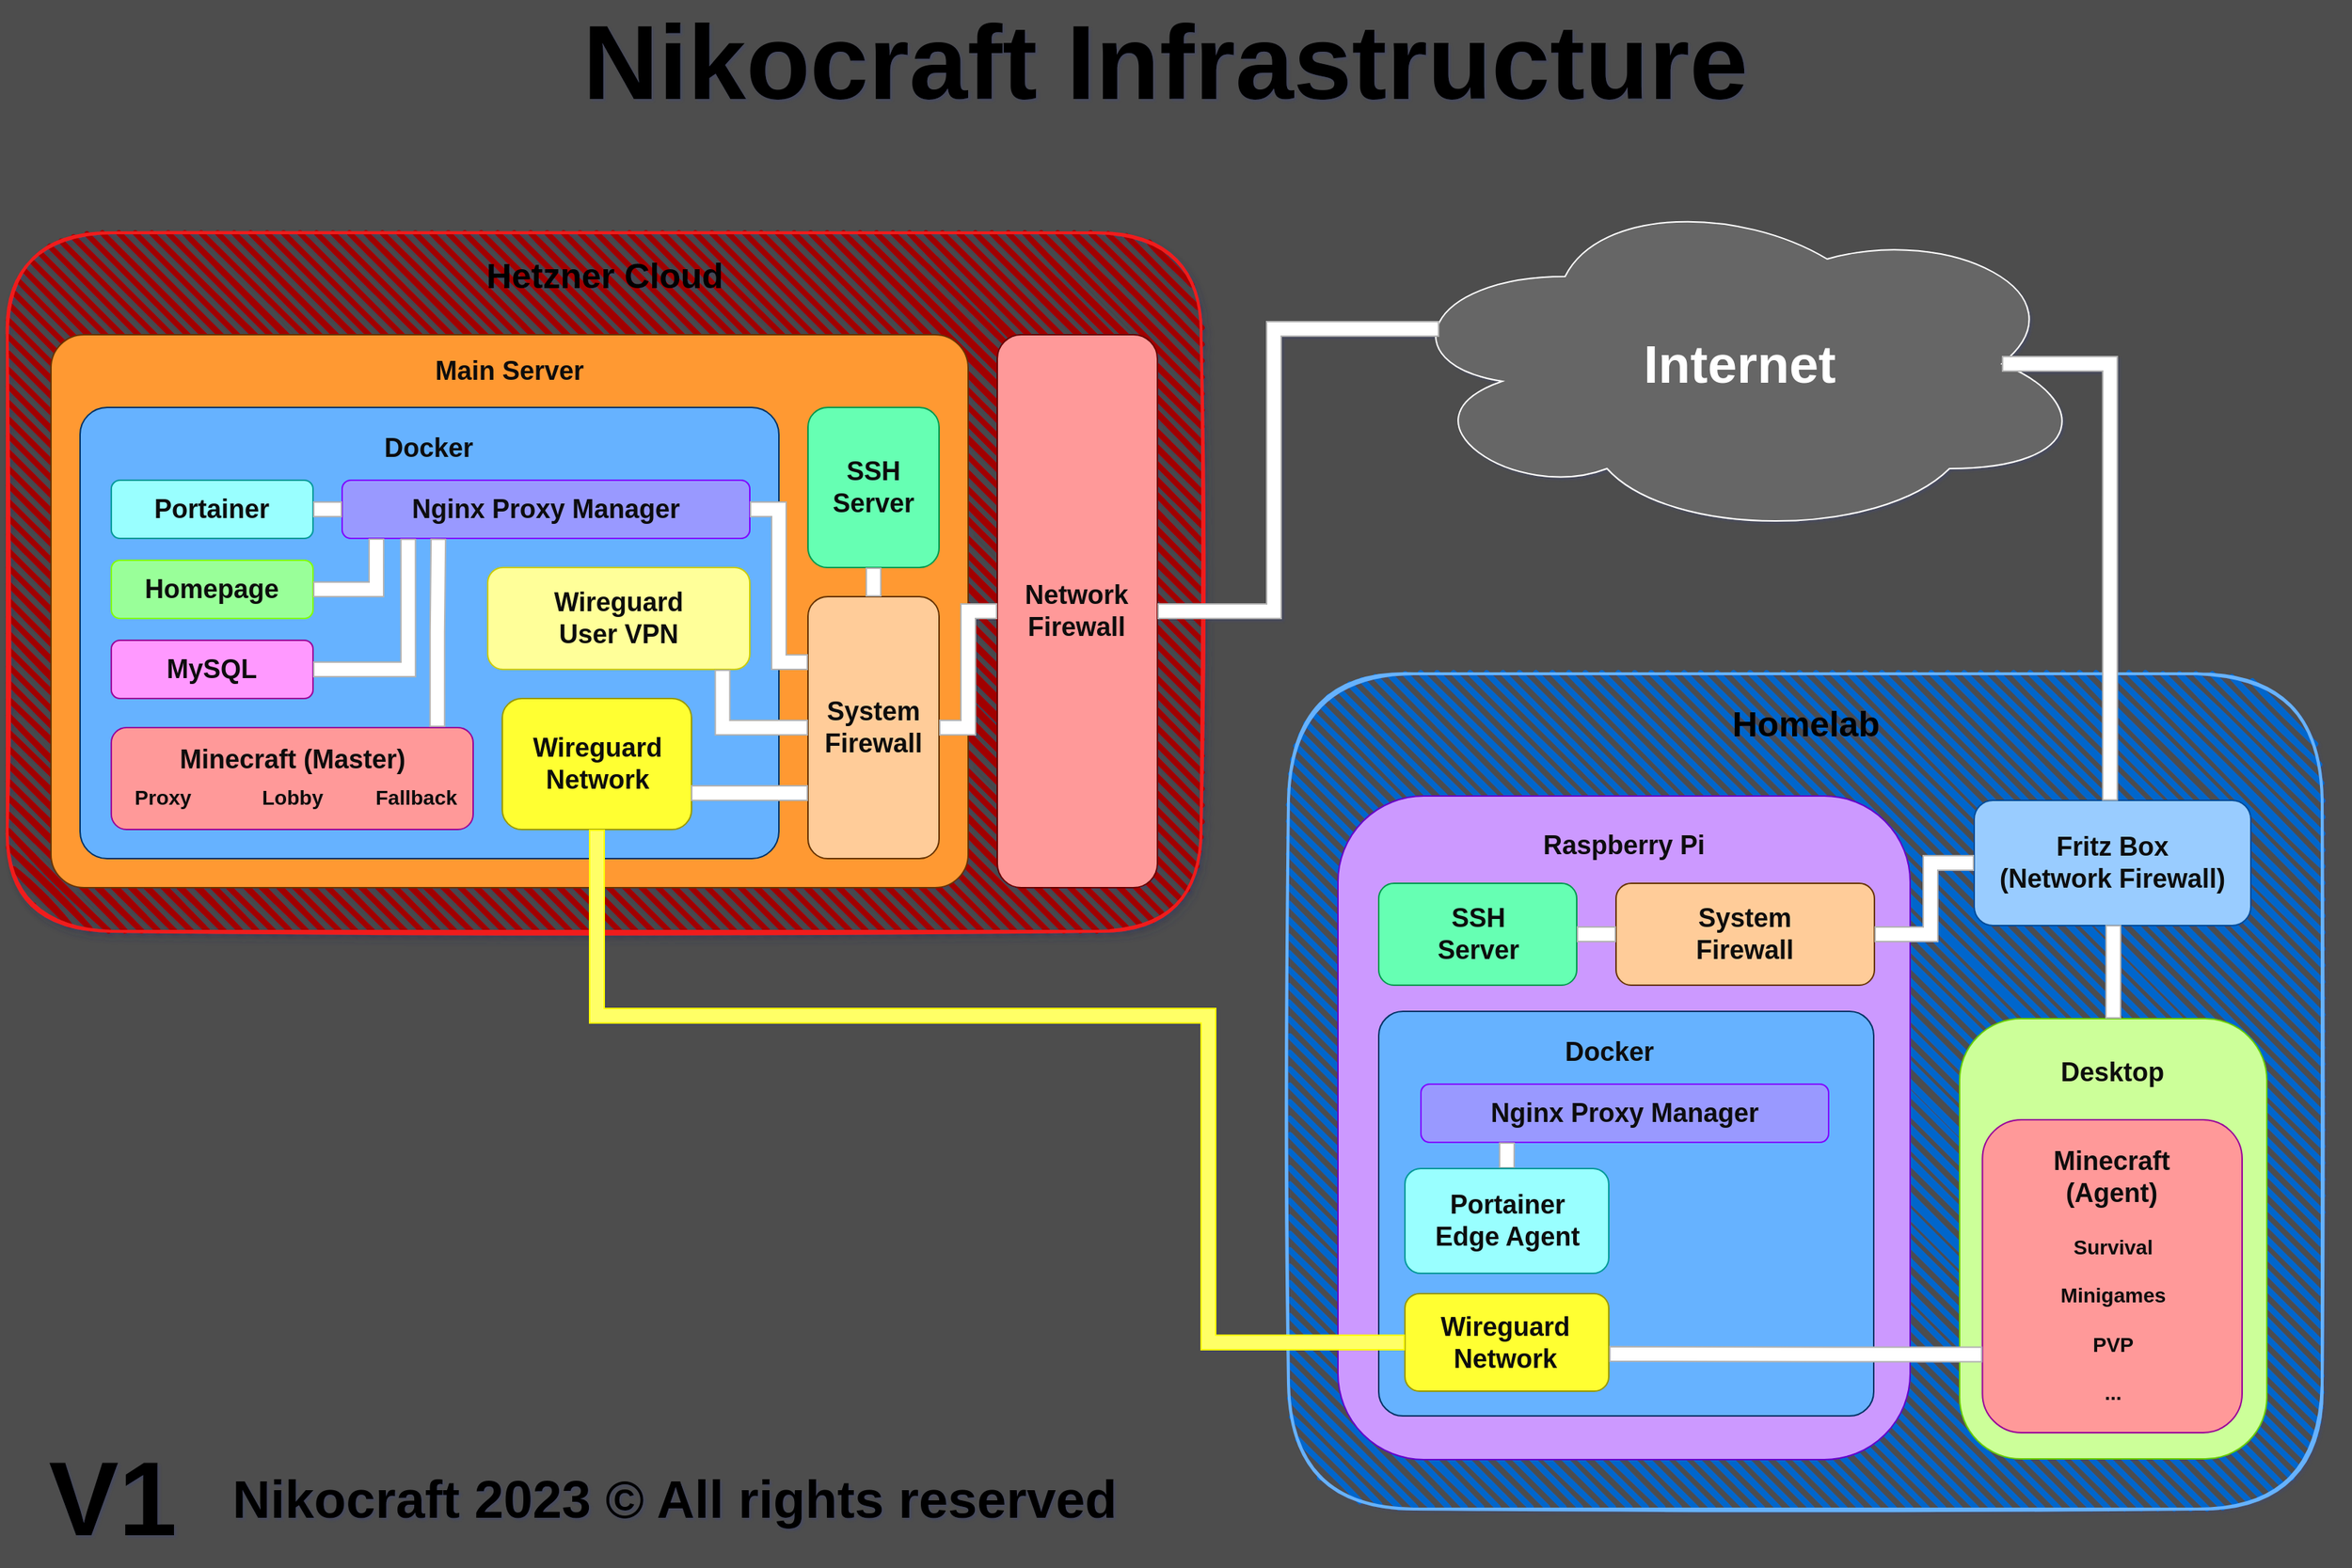 <mxfile version="21.5.2" type="github">
  <diagram name="Seite-1" id="rwFWLKul-9h-OaAB62JV">
    <mxGraphModel dx="2390" dy="1260" grid="0" gridSize="10" guides="1" tooltips="1" connect="1" arrows="1" fold="1" page="1" pageScale="1" pageWidth="1654" pageHeight="1169" background="#4D4D4D" math="0" shadow="1">
      <root>
        <mxCell id="0" />
        <mxCell id="1" parent="0" />
        <mxCell id="bjPrxuy6d5Rh1bjDtbhj-1" value="&lt;font style=&quot;font-size: 72px;&quot;&gt;Nikocraft Infrastructure&lt;/font&gt;" style="text;strokeColor=none;fillColor=none;html=1;fontSize=24;fontStyle=1;verticalAlign=middle;align=center;" vertex="1" parent="1">
          <mxGeometry x="657" y="77" width="340" height="40" as="geometry" />
        </mxCell>
        <mxCell id="bjPrxuy6d5Rh1bjDtbhj-3" value="" style="rounded=1;whiteSpace=wrap;html=1;strokeWidth=2;fillWeight=4;hachureGap=8;hachureAngle=45;fillColor=#A10000;sketch=1;strokeColor=#F01D1D;shadow=1;" vertex="1" parent="1">
          <mxGeometry x="32" y="214" width="820" height="480" as="geometry" />
        </mxCell>
        <mxCell id="bjPrxuy6d5Rh1bjDtbhj-4" value="Hetzner Cloud" style="text;strokeColor=none;fillColor=none;html=1;fontSize=24;fontStyle=1;verticalAlign=middle;align=center;" vertex="1" parent="1">
          <mxGeometry x="219.5" y="224" width="445" height="40" as="geometry" />
        </mxCell>
        <mxCell id="bjPrxuy6d5Rh1bjDtbhj-11" value="" style="group" vertex="1" connectable="0" parent="1">
          <mxGeometry x="712" y="284" width="110" height="380" as="geometry" />
        </mxCell>
        <mxCell id="bjPrxuy6d5Rh1bjDtbhj-9" value="" style="rounded=1;whiteSpace=wrap;html=1;fillColor=#FF9999;strokeColor=#660000;" vertex="1" parent="bjPrxuy6d5Rh1bjDtbhj-11">
          <mxGeometry width="110" height="380" as="geometry" />
        </mxCell>
        <mxCell id="bjPrxuy6d5Rh1bjDtbhj-10" value="&lt;font style=&quot;font-size: 18px;&quot; color=&quot;#0d0d0d&quot;&gt;&lt;b&gt;Network Firewall&lt;/b&gt;&lt;/font&gt;" style="text;html=1;strokeColor=none;fillColor=none;align=center;verticalAlign=middle;whiteSpace=wrap;rounded=0;" vertex="1" parent="bjPrxuy6d5Rh1bjDtbhj-11">
          <mxGeometry x="39.286" y="95" width="31.429" height="190" as="geometry" />
        </mxCell>
        <mxCell id="bjPrxuy6d5Rh1bjDtbhj-12" value="" style="group" vertex="1" connectable="0" parent="1">
          <mxGeometry x="62" y="284" width="630" height="380" as="geometry" />
        </mxCell>
        <mxCell id="bjPrxuy6d5Rh1bjDtbhj-13" value="" style="rounded=1;whiteSpace=wrap;html=1;fillColor=#FF9933;strokeColor=#663300;arcSize=6;" vertex="1" parent="bjPrxuy6d5Rh1bjDtbhj-12">
          <mxGeometry width="630" height="380" as="geometry" />
        </mxCell>
        <mxCell id="bjPrxuy6d5Rh1bjDtbhj-14" value="&lt;font style=&quot;font-size: 18px;&quot; color=&quot;#0d0d0d&quot;&gt;&lt;b&gt;Main Server&lt;/b&gt;&lt;/font&gt;" style="text;html=1;strokeColor=none;fillColor=none;align=center;verticalAlign=middle;whiteSpace=wrap;rounded=0;" vertex="1" parent="bjPrxuy6d5Rh1bjDtbhj-12">
          <mxGeometry x="225" y="-70" width="180" height="190" as="geometry" />
        </mxCell>
        <mxCell id="bjPrxuy6d5Rh1bjDtbhj-15" value="" style="group" vertex="1" connectable="0" parent="bjPrxuy6d5Rh1bjDtbhj-12">
          <mxGeometry x="20" y="50" width="510" height="310" as="geometry" />
        </mxCell>
        <mxCell id="bjPrxuy6d5Rh1bjDtbhj-16" value="" style="rounded=1;whiteSpace=wrap;html=1;fillColor=#66B2FF;strokeColor=#003366;arcSize=6;" vertex="1" parent="bjPrxuy6d5Rh1bjDtbhj-15">
          <mxGeometry width="480" height="310" as="geometry" />
        </mxCell>
        <mxCell id="bjPrxuy6d5Rh1bjDtbhj-17" value="&lt;font style=&quot;font-size: 18px;&quot; color=&quot;#0d0d0d&quot;&gt;&lt;b&gt;Docker&lt;/b&gt;&lt;/font&gt;" style="text;html=1;strokeColor=none;fillColor=none;align=center;verticalAlign=middle;whiteSpace=wrap;rounded=0;" vertex="1" parent="bjPrxuy6d5Rh1bjDtbhj-15">
          <mxGeometry x="171.429" y="-49.995" width="137.143" height="155" as="geometry" />
        </mxCell>
        <mxCell id="bjPrxuy6d5Rh1bjDtbhj-32" value="" style="group" vertex="1" connectable="0" parent="bjPrxuy6d5Rh1bjDtbhj-15">
          <mxGeometry x="180" y="50" width="280" height="40" as="geometry" />
        </mxCell>
        <mxCell id="bjPrxuy6d5Rh1bjDtbhj-33" value="" style="rounded=1;whiteSpace=wrap;html=1;fillColor=#9999FF;strokeColor=#7F00FF;" vertex="1" parent="bjPrxuy6d5Rh1bjDtbhj-32">
          <mxGeometry width="280" height="40" as="geometry" />
        </mxCell>
        <mxCell id="bjPrxuy6d5Rh1bjDtbhj-34" value="&lt;font style=&quot;font-size: 18px;&quot; color=&quot;#0d0d0d&quot;&gt;&lt;b&gt;Nginx Proxy Manager&lt;br&gt;&lt;/b&gt;&lt;/font&gt;" style="text;html=1;strokeColor=none;fillColor=none;align=center;verticalAlign=middle;whiteSpace=wrap;rounded=0;" vertex="1" parent="bjPrxuy6d5Rh1bjDtbhj-32">
          <mxGeometry x="42.184" y="10" width="195.624" height="20" as="geometry" />
        </mxCell>
        <mxCell id="bjPrxuy6d5Rh1bjDtbhj-35" value="" style="group" vertex="1" connectable="0" parent="bjPrxuy6d5Rh1bjDtbhj-15">
          <mxGeometry x="21.43" y="50" width="138.57" height="40" as="geometry" />
        </mxCell>
        <mxCell id="bjPrxuy6d5Rh1bjDtbhj-36" value="" style="rounded=1;whiteSpace=wrap;html=1;fillColor=#99FFFF;strokeColor=#009999;" vertex="1" parent="bjPrxuy6d5Rh1bjDtbhj-35">
          <mxGeometry width="138.57" height="40" as="geometry" />
        </mxCell>
        <mxCell id="bjPrxuy6d5Rh1bjDtbhj-37" value="&lt;font style=&quot;font-size: 18px;&quot; color=&quot;#0d0d0d&quot;&gt;&lt;b&gt;Portainer&lt;br&gt;&lt;/b&gt;&lt;/font&gt;" style="text;html=1;strokeColor=none;fillColor=none;align=center;verticalAlign=middle;whiteSpace=wrap;rounded=0;" vertex="1" parent="bjPrxuy6d5Rh1bjDtbhj-35">
          <mxGeometry x="20.876" y="10" width="96.813" height="20" as="geometry" />
        </mxCell>
        <mxCell id="bjPrxuy6d5Rh1bjDtbhj-38" value="" style="endArrow=none;html=1;rounded=0;fillColor=#FFFFFF;strokeColor=#B3B3B3;entryX=1;entryY=0.5;entryDx=0;entryDy=0;shape=flexArrow;edgeStyle=orthogonalEdgeStyle;exitX=0;exitY=0.5;exitDx=0;exitDy=0;" edge="1" parent="bjPrxuy6d5Rh1bjDtbhj-15" source="bjPrxuy6d5Rh1bjDtbhj-33" target="bjPrxuy6d5Rh1bjDtbhj-36">
          <mxGeometry width="50" height="50" relative="1" as="geometry">
            <mxPoint x="119.52" y="105" as="sourcePoint" />
            <mxPoint x="159.52" y="255" as="targetPoint" />
          </mxGeometry>
        </mxCell>
        <mxCell id="bjPrxuy6d5Rh1bjDtbhj-39" value="" style="group" vertex="1" connectable="0" parent="bjPrxuy6d5Rh1bjDtbhj-15">
          <mxGeometry x="21.43" y="105" width="138.57" height="40" as="geometry" />
        </mxCell>
        <mxCell id="bjPrxuy6d5Rh1bjDtbhj-40" value="" style="rounded=1;whiteSpace=wrap;html=1;fillColor=#99FF99;strokeColor=#80FF00;" vertex="1" parent="bjPrxuy6d5Rh1bjDtbhj-39">
          <mxGeometry width="138.57" height="40" as="geometry" />
        </mxCell>
        <mxCell id="bjPrxuy6d5Rh1bjDtbhj-41" value="&lt;font style=&quot;font-size: 18px;&quot; color=&quot;#0d0d0d&quot;&gt;&lt;b&gt;Homepage&lt;br&gt;&lt;/b&gt;&lt;/font&gt;" style="text;html=1;strokeColor=none;fillColor=none;align=center;verticalAlign=middle;whiteSpace=wrap;rounded=0;" vertex="1" parent="bjPrxuy6d5Rh1bjDtbhj-39">
          <mxGeometry x="20.876" y="10" width="96.813" height="20" as="geometry" />
        </mxCell>
        <mxCell id="bjPrxuy6d5Rh1bjDtbhj-42" value="" style="group" vertex="1" connectable="0" parent="bjPrxuy6d5Rh1bjDtbhj-15">
          <mxGeometry x="21.43" y="160" width="138.57" height="40" as="geometry" />
        </mxCell>
        <mxCell id="bjPrxuy6d5Rh1bjDtbhj-43" value="" style="rounded=1;whiteSpace=wrap;html=1;fillColor=#FF99FF;strokeColor=#990099;" vertex="1" parent="bjPrxuy6d5Rh1bjDtbhj-42">
          <mxGeometry width="138.57" height="40" as="geometry" />
        </mxCell>
        <mxCell id="bjPrxuy6d5Rh1bjDtbhj-44" value="&lt;font style=&quot;font-size: 18px;&quot; color=&quot;#0d0d0d&quot;&gt;&lt;b&gt;MySQL&lt;br&gt;&lt;/b&gt;&lt;/font&gt;" style="text;html=1;strokeColor=none;fillColor=none;align=center;verticalAlign=middle;whiteSpace=wrap;rounded=0;" vertex="1" parent="bjPrxuy6d5Rh1bjDtbhj-42">
          <mxGeometry x="20.876" y="10" width="96.813" height="20" as="geometry" />
        </mxCell>
        <mxCell id="bjPrxuy6d5Rh1bjDtbhj-47" value="" style="endArrow=none;html=1;rounded=0;fillColor=#FFFFFF;strokeColor=#B3B3B3;exitX=1;exitY=0.5;exitDx=0;exitDy=0;entryX=0.084;entryY=1.001;entryDx=0;entryDy=0;shape=flexArrow;edgeStyle=orthogonalEdgeStyle;entryPerimeter=0;" edge="1" parent="bjPrxuy6d5Rh1bjDtbhj-15" source="bjPrxuy6d5Rh1bjDtbhj-40" target="bjPrxuy6d5Rh1bjDtbhj-33">
          <mxGeometry width="50" height="50" relative="1" as="geometry">
            <mxPoint x="180" y="130" as="sourcePoint" />
            <mxPoint x="220" y="280" as="targetPoint" />
          </mxGeometry>
        </mxCell>
        <mxCell id="bjPrxuy6d5Rh1bjDtbhj-51" value="" style="endArrow=none;html=1;rounded=0;fillColor=#FFFFFF;strokeColor=#B3B3B3;exitX=1;exitY=0.5;exitDx=0;exitDy=0;shape=flexArrow;edgeStyle=orthogonalEdgeStyle;entryX=0.162;entryY=1.004;entryDx=0;entryDy=0;entryPerimeter=0;" edge="1" parent="bjPrxuy6d5Rh1bjDtbhj-15" source="bjPrxuy6d5Rh1bjDtbhj-43" target="bjPrxuy6d5Rh1bjDtbhj-33">
          <mxGeometry width="50" height="50" relative="1" as="geometry">
            <mxPoint x="170" y="135" as="sourcePoint" />
            <mxPoint x="225" y="90" as="targetPoint" />
          </mxGeometry>
        </mxCell>
        <mxCell id="bjPrxuy6d5Rh1bjDtbhj-52" value="" style="group" vertex="1" connectable="0" parent="bjPrxuy6d5Rh1bjDtbhj-15">
          <mxGeometry x="21.43" y="220" width="302.234" height="70" as="geometry" />
        </mxCell>
        <mxCell id="bjPrxuy6d5Rh1bjDtbhj-53" value="" style="rounded=1;whiteSpace=wrap;html=1;fillColor=#FF9999;strokeColor=#990099;" vertex="1" parent="bjPrxuy6d5Rh1bjDtbhj-52">
          <mxGeometry width="248.57" height="70" as="geometry" />
        </mxCell>
        <mxCell id="bjPrxuy6d5Rh1bjDtbhj-61" value="&lt;font style=&quot;&quot; color=&quot;#0d0d0d&quot;&gt;&lt;b style=&quot;&quot;&gt;&lt;font style=&quot;font-size: 14px;&quot;&gt;Proxy&lt;/font&gt;&lt;br&gt;&lt;/b&gt;&lt;/font&gt;" style="text;html=1;strokeColor=none;fillColor=none;align=center;verticalAlign=middle;whiteSpace=wrap;rounded=0;" vertex="1" parent="bjPrxuy6d5Rh1bjDtbhj-52">
          <mxGeometry x="-51.431" y="30" width="173.665" height="35" as="geometry" />
        </mxCell>
        <mxCell id="bjPrxuy6d5Rh1bjDtbhj-62" value="&lt;font style=&quot;&quot; color=&quot;#0d0d0d&quot;&gt;&lt;b style=&quot;&quot;&gt;&lt;font style=&quot;font-size: 14px;&quot;&gt;Lobby&lt;/font&gt;&lt;br&gt;&lt;/b&gt;&lt;/font&gt;" style="text;html=1;strokeColor=none;fillColor=none;align=center;verticalAlign=middle;whiteSpace=wrap;rounded=0;" vertex="1" parent="bjPrxuy6d5Rh1bjDtbhj-52">
          <mxGeometry x="37.449" y="30" width="173.665" height="35" as="geometry" />
        </mxCell>
        <mxCell id="bjPrxuy6d5Rh1bjDtbhj-63" value="&lt;font style=&quot;&quot; color=&quot;#0d0d0d&quot;&gt;&lt;b style=&quot;&quot;&gt;&lt;font style=&quot;font-size: 14px;&quot;&gt;Fallback&lt;/font&gt;&lt;br&gt;&lt;/b&gt;&lt;/font&gt;" style="text;html=1;strokeColor=none;fillColor=none;align=center;verticalAlign=middle;whiteSpace=wrap;rounded=0;" vertex="1" parent="bjPrxuy6d5Rh1bjDtbhj-52">
          <mxGeometry x="122.229" y="30" width="173.665" height="35" as="geometry" />
        </mxCell>
        <mxCell id="bjPrxuy6d5Rh1bjDtbhj-60" value="" style="endArrow=none;html=1;rounded=0;fillColor=#FFFFFF;strokeColor=#B3B3B3;exitX=0.901;exitY=-0.005;exitDx=0;exitDy=0;shape=flexArrow;edgeStyle=orthogonalEdgeStyle;entryX=0.236;entryY=1.001;entryDx=0;entryDy=0;entryPerimeter=0;exitPerimeter=0;" edge="1" parent="bjPrxuy6d5Rh1bjDtbhj-15" source="bjPrxuy6d5Rh1bjDtbhj-53" target="bjPrxuy6d5Rh1bjDtbhj-33">
          <mxGeometry width="50" height="50" relative="1" as="geometry">
            <mxPoint x="180" y="241" as="sourcePoint" />
            <mxPoint x="245" y="150" as="targetPoint" />
          </mxGeometry>
        </mxCell>
        <mxCell id="bjPrxuy6d5Rh1bjDtbhj-54" value="&lt;font style=&quot;font-size: 18px;&quot; color=&quot;#0d0d0d&quot;&gt;&lt;b&gt;Minecraft (Master)&lt;br&gt;&lt;/b&gt;&lt;/font&gt;" style="text;html=1;strokeColor=none;fillColor=none;align=center;verticalAlign=middle;whiteSpace=wrap;rounded=0;" vertex="1" parent="bjPrxuy6d5Rh1bjDtbhj-15">
          <mxGeometry x="58.879" y="224" width="173.665" height="35" as="geometry" />
        </mxCell>
        <mxCell id="bjPrxuy6d5Rh1bjDtbhj-64" value="" style="group" vertex="1" connectable="0" parent="bjPrxuy6d5Rh1bjDtbhj-15">
          <mxGeometry x="280" y="110" width="180" height="70" as="geometry" />
        </mxCell>
        <mxCell id="bjPrxuy6d5Rh1bjDtbhj-65" value="" style="rounded=1;whiteSpace=wrap;html=1;fillColor=#FFFF99;strokeColor=#CCCC00;" vertex="1" parent="bjPrxuy6d5Rh1bjDtbhj-64">
          <mxGeometry width="180" height="70" as="geometry" />
        </mxCell>
        <mxCell id="bjPrxuy6d5Rh1bjDtbhj-66" value="&lt;font style=&quot;font-size: 18px;&quot; color=&quot;#0d0d0d&quot;&gt;&lt;b&gt;Wireguard&lt;br&gt;User VPN&lt;br&gt;&lt;/b&gt;&lt;/font&gt;" style="text;html=1;strokeColor=none;fillColor=none;align=center;verticalAlign=middle;whiteSpace=wrap;rounded=0;" vertex="1" parent="bjPrxuy6d5Rh1bjDtbhj-64">
          <mxGeometry x="27.118" y="17.5" width="125.758" height="35" as="geometry" />
        </mxCell>
        <mxCell id="bjPrxuy6d5Rh1bjDtbhj-71" value="" style="group" vertex="1" connectable="0" parent="bjPrxuy6d5Rh1bjDtbhj-15">
          <mxGeometry x="290" y="200" width="130" height="90" as="geometry" />
        </mxCell>
        <mxCell id="bjPrxuy6d5Rh1bjDtbhj-72" value="" style="rounded=1;whiteSpace=wrap;html=1;fillColor=#FFFF33;strokeColor=#999900;" vertex="1" parent="bjPrxuy6d5Rh1bjDtbhj-71">
          <mxGeometry width="130" height="90" as="geometry" />
        </mxCell>
        <mxCell id="bjPrxuy6d5Rh1bjDtbhj-73" value="&lt;font style=&quot;font-size: 18px;&quot; color=&quot;#0d0d0d&quot;&gt;&lt;b&gt;Wireguard&lt;br&gt;Network&lt;br&gt;&lt;/b&gt;&lt;/font&gt;" style="text;html=1;strokeColor=none;fillColor=none;align=center;verticalAlign=middle;whiteSpace=wrap;rounded=0;" vertex="1" parent="bjPrxuy6d5Rh1bjDtbhj-71">
          <mxGeometry x="19.585" y="22.5" width="90.825" height="45" as="geometry" />
        </mxCell>
        <mxCell id="bjPrxuy6d5Rh1bjDtbhj-21" value="" style="group" vertex="1" connectable="0" parent="bjPrxuy6d5Rh1bjDtbhj-12">
          <mxGeometry x="520" y="180" width="90" height="180" as="geometry" />
        </mxCell>
        <mxCell id="bjPrxuy6d5Rh1bjDtbhj-22" value="" style="rounded=1;whiteSpace=wrap;html=1;fillColor=#FFCC99;strokeColor=#663300;" vertex="1" parent="bjPrxuy6d5Rh1bjDtbhj-21">
          <mxGeometry width="90" height="180.0" as="geometry" />
        </mxCell>
        <mxCell id="bjPrxuy6d5Rh1bjDtbhj-23" value="&lt;font style=&quot;font-size: 18px;&quot; color=&quot;#0d0d0d&quot;&gt;&lt;b&gt;System&lt;br&gt;Firewall&lt;br&gt;&lt;/b&gt;&lt;/font&gt;" style="text;html=1;strokeColor=none;fillColor=none;align=center;verticalAlign=middle;whiteSpace=wrap;rounded=0;" vertex="1" parent="bjPrxuy6d5Rh1bjDtbhj-21">
          <mxGeometry x="32.143" y="45.0" width="25.714" height="90.0" as="geometry" />
        </mxCell>
        <mxCell id="bjPrxuy6d5Rh1bjDtbhj-25" value="" style="group" vertex="1" connectable="0" parent="bjPrxuy6d5Rh1bjDtbhj-12">
          <mxGeometry x="520" y="50" width="90" height="110" as="geometry" />
        </mxCell>
        <mxCell id="bjPrxuy6d5Rh1bjDtbhj-26" value="" style="rounded=1;whiteSpace=wrap;html=1;fillColor=#66FFB3;strokeColor=#00994D;" vertex="1" parent="bjPrxuy6d5Rh1bjDtbhj-25">
          <mxGeometry width="90" height="110.0" as="geometry" />
        </mxCell>
        <mxCell id="bjPrxuy6d5Rh1bjDtbhj-27" value="&lt;font style=&quot;font-size: 18px;&quot; color=&quot;#0d0d0d&quot;&gt;&lt;b&gt;SSH&lt;br&gt;Server&lt;br&gt;&lt;/b&gt;&lt;/font&gt;" style="text;html=1;strokeColor=none;fillColor=none;align=center;verticalAlign=middle;whiteSpace=wrap;rounded=0;" vertex="1" parent="bjPrxuy6d5Rh1bjDtbhj-25">
          <mxGeometry x="32.143" y="27.5" width="25.714" height="55.0" as="geometry" />
        </mxCell>
        <mxCell id="bjPrxuy6d5Rh1bjDtbhj-28" value="" style="endArrow=none;html=1;rounded=0;fillColor=#FFFFFF;strokeColor=#B3B3B3;exitX=0.5;exitY=0;exitDx=0;exitDy=0;entryX=0.5;entryY=1;entryDx=0;entryDy=0;shape=flexArrow;edgeStyle=orthogonalEdgeStyle;" edge="1" parent="bjPrxuy6d5Rh1bjDtbhj-12" source="bjPrxuy6d5Rh1bjDtbhj-22" target="bjPrxuy6d5Rh1bjDtbhj-26">
          <mxGeometry width="50" height="50" relative="1" as="geometry">
            <mxPoint x="536.36" y="224.5" as="sourcePoint" />
            <mxPoint x="577.36" y="153.5" as="targetPoint" />
          </mxGeometry>
        </mxCell>
        <mxCell id="bjPrxuy6d5Rh1bjDtbhj-29" value="" style="endArrow=none;html=1;rounded=0;fillColor=#FFFFFF;strokeColor=#B3B3B3;exitX=1;exitY=0.5;exitDx=0;exitDy=0;entryX=0;entryY=0.25;entryDx=0;entryDy=0;shape=flexArrow;edgeStyle=orthogonalEdgeStyle;" edge="1" parent="bjPrxuy6d5Rh1bjDtbhj-12" source="bjPrxuy6d5Rh1bjDtbhj-33" target="bjPrxuy6d5Rh1bjDtbhj-22">
          <mxGeometry width="50" height="50" relative="1" as="geometry">
            <mxPoint x="629" y="281" as="sourcePoint" />
            <mxPoint x="670" y="210" as="targetPoint" />
          </mxGeometry>
        </mxCell>
        <mxCell id="bjPrxuy6d5Rh1bjDtbhj-68" value="" style="endArrow=none;html=1;rounded=0;fillColor=#FFFFFF;strokeColor=#B3B3B3;exitX=0.896;exitY=1.002;exitDx=0;exitDy=0;entryX=0;entryY=0.5;entryDx=0;entryDy=0;shape=flexArrow;edgeStyle=orthogonalEdgeStyle;exitPerimeter=0;" edge="1" parent="bjPrxuy6d5Rh1bjDtbhj-12" source="bjPrxuy6d5Rh1bjDtbhj-65" target="bjPrxuy6d5Rh1bjDtbhj-22">
          <mxGeometry width="50" height="50" relative="1" as="geometry">
            <mxPoint x="370" y="280" as="sourcePoint" />
            <mxPoint x="410" y="430" as="targetPoint" />
          </mxGeometry>
        </mxCell>
        <mxCell id="bjPrxuy6d5Rh1bjDtbhj-76" value="" style="endArrow=none;html=1;rounded=0;fillColor=#FFFFFF;strokeColor=#B3B3B3;exitX=0.997;exitY=0.722;exitDx=0;exitDy=0;entryX=0;entryY=0.75;entryDx=0;entryDy=0;shape=flexArrow;edgeStyle=orthogonalEdgeStyle;exitPerimeter=0;" edge="1" parent="bjPrxuy6d5Rh1bjDtbhj-12" source="bjPrxuy6d5Rh1bjDtbhj-72" target="bjPrxuy6d5Rh1bjDtbhj-22">
          <mxGeometry width="50" height="50" relative="1" as="geometry">
            <mxPoint x="460.49" y="320" as="sourcePoint" />
            <mxPoint x="519.49" y="360" as="targetPoint" />
          </mxGeometry>
        </mxCell>
        <mxCell id="bjPrxuy6d5Rh1bjDtbhj-20" value="" style="endArrow=none;html=1;rounded=0;fillColor=#FFFFFF;strokeColor=#B3B3B3;exitX=1;exitY=0.5;exitDx=0;exitDy=0;entryX=0;entryY=0.5;entryDx=0;entryDy=0;shape=flexArrow;edgeStyle=orthogonalEdgeStyle;" edge="1" parent="1" source="bjPrxuy6d5Rh1bjDtbhj-22" target="bjPrxuy6d5Rh1bjDtbhj-9">
          <mxGeometry width="50" height="50" relative="1" as="geometry">
            <mxPoint x="641.29" y="473.58" as="sourcePoint" />
            <mxPoint x="772" y="474" as="targetPoint" />
          </mxGeometry>
        </mxCell>
        <mxCell id="bjPrxuy6d5Rh1bjDtbhj-30" value="&lt;font color=&quot;#ffffff&quot; style=&quot;font-size: 36px;&quot;&gt;&lt;b style=&quot;&quot;&gt;Internet&lt;/b&gt;&lt;/font&gt;" style="ellipse;shape=cloud;whiteSpace=wrap;html=1;align=center;fillColor=#666666;strokeColor=#FFFFFF;" vertex="1" parent="1">
          <mxGeometry x="982" y="184" width="480" height="240" as="geometry" />
        </mxCell>
        <mxCell id="bjPrxuy6d5Rh1bjDtbhj-31" value="" style="endArrow=none;html=1;rounded=0;fillColor=#FFFFFF;strokeColor=#B3B3B3;exitX=1;exitY=0.5;exitDx=0;exitDy=0;entryX=0.07;entryY=0.4;entryDx=0;entryDy=0;shape=flexArrow;edgeStyle=orthogonalEdgeStyle;entryPerimeter=0;" edge="1" parent="1" source="bjPrxuy6d5Rh1bjDtbhj-9" target="bjPrxuy6d5Rh1bjDtbhj-30">
          <mxGeometry width="50" height="50" relative="1" as="geometry">
            <mxPoint x="922" y="545" as="sourcePoint" />
            <mxPoint x="963" y="474" as="targetPoint" />
          </mxGeometry>
        </mxCell>
        <mxCell id="bjPrxuy6d5Rh1bjDtbhj-78" value="" style="rounded=1;whiteSpace=wrap;html=1;strokeWidth=2;fillWeight=4;hachureGap=8;hachureAngle=45;fillColor=#0066CC;sketch=1;strokeColor=#66B2FF;" vertex="1" parent="1">
          <mxGeometry x="912" y="517" width="710" height="574" as="geometry" />
        </mxCell>
        <mxCell id="bjPrxuy6d5Rh1bjDtbhj-79" value="Homelab" style="text;strokeColor=none;fillColor=none;html=1;fontSize=24;fontStyle=1;verticalAlign=middle;align=center;" vertex="1" parent="1">
          <mxGeometry x="1044.5" y="532" width="445" height="40" as="geometry" />
        </mxCell>
        <mxCell id="bjPrxuy6d5Rh1bjDtbhj-80" value="" style="group" vertex="1" connectable="0" parent="1">
          <mxGeometry x="1383" y="604" width="190" height="86" as="geometry" />
        </mxCell>
        <mxCell id="bjPrxuy6d5Rh1bjDtbhj-81" value="" style="rounded=1;whiteSpace=wrap;html=1;fillColor=#99CCFF;strokeColor=#004C99;" vertex="1" parent="bjPrxuy6d5Rh1bjDtbhj-80">
          <mxGeometry width="190" height="86" as="geometry" />
        </mxCell>
        <mxCell id="bjPrxuy6d5Rh1bjDtbhj-82" value="&lt;font style=&quot;font-size: 18px;&quot; color=&quot;#0d0d0d&quot;&gt;&lt;b&gt;Fritz Box&lt;br&gt;(Network Firewall)&lt;br&gt;&lt;/b&gt;&lt;/font&gt;" style="text;html=1;strokeColor=none;fillColor=none;align=center;verticalAlign=middle;whiteSpace=wrap;rounded=0;" vertex="1" parent="bjPrxuy6d5Rh1bjDtbhj-80">
          <mxGeometry x="10" y="21.5" width="170" height="43" as="geometry" />
        </mxCell>
        <mxCell id="bjPrxuy6d5Rh1bjDtbhj-83" value="" style="endArrow=none;html=1;rounded=0;fillColor=#FFFFFF;strokeColor=#B3B3B3;entryX=0.875;entryY=0.5;entryDx=0;entryDy=0;shape=flexArrow;edgeStyle=orthogonalEdgeStyle;entryPerimeter=0;exitX=0.491;exitY=0.003;exitDx=0;exitDy=0;exitPerimeter=0;" edge="1" parent="1" source="bjPrxuy6d5Rh1bjDtbhj-81" target="bjPrxuy6d5Rh1bjDtbhj-30">
          <mxGeometry width="50" height="50" relative="1" as="geometry">
            <mxPoint x="1518" y="498" as="sourcePoint" />
            <mxPoint x="1432" y="304" as="targetPoint" />
            <Array as="points">
              <mxPoint x="1476" y="304" />
            </Array>
          </mxGeometry>
        </mxCell>
        <mxCell id="bjPrxuy6d5Rh1bjDtbhj-84" value="" style="group" vertex="1" connectable="0" parent="1">
          <mxGeometry x="946" y="601" width="393" height="458" as="geometry" />
        </mxCell>
        <mxCell id="bjPrxuy6d5Rh1bjDtbhj-85" value="" style="rounded=1;whiteSpace=wrap;html=1;fillColor=#CC99FF;strokeColor=#6600CC;fontColor=#ffffff;" vertex="1" parent="bjPrxuy6d5Rh1bjDtbhj-84">
          <mxGeometry width="393" height="456" as="geometry" />
        </mxCell>
        <mxCell id="bjPrxuy6d5Rh1bjDtbhj-86" value="&lt;font style=&quot;font-size: 18px;&quot; color=&quot;#0d0d0d&quot;&gt;&lt;b&gt;Raspberry Pi&lt;br&gt;&lt;/b&gt;&lt;/font&gt;" style="text;html=1;strokeColor=none;fillColor=none;align=center;verticalAlign=middle;whiteSpace=wrap;rounded=0;" vertex="1" parent="bjPrxuy6d5Rh1bjDtbhj-84">
          <mxGeometry x="112.837" y="-64.997" width="167.326" height="198" as="geometry" />
        </mxCell>
        <mxCell id="bjPrxuy6d5Rh1bjDtbhj-88" value="" style="group" vertex="1" connectable="0" parent="bjPrxuy6d5Rh1bjDtbhj-84">
          <mxGeometry x="191" y="60" width="177.47" height="70" as="geometry" />
        </mxCell>
        <mxCell id="bjPrxuy6d5Rh1bjDtbhj-89" value="" style="rounded=1;whiteSpace=wrap;html=1;fillColor=#FFCC99;strokeColor=#663300;" vertex="1" parent="bjPrxuy6d5Rh1bjDtbhj-88">
          <mxGeometry width="177.47" height="70.0" as="geometry" />
        </mxCell>
        <mxCell id="bjPrxuy6d5Rh1bjDtbhj-90" value="&lt;font style=&quot;font-size: 18px;&quot; color=&quot;#0d0d0d&quot;&gt;&lt;b&gt;System&lt;br&gt;Firewall&lt;br&gt;&lt;/b&gt;&lt;/font&gt;" style="text;html=1;strokeColor=none;fillColor=none;align=center;verticalAlign=middle;whiteSpace=wrap;rounded=0;" vertex="1" parent="bjPrxuy6d5Rh1bjDtbhj-88">
          <mxGeometry x="63.382" y="17.5" width="50.706" height="35.0" as="geometry" />
        </mxCell>
        <mxCell id="bjPrxuy6d5Rh1bjDtbhj-95" value="" style="group" vertex="1" connectable="0" parent="bjPrxuy6d5Rh1bjDtbhj-84">
          <mxGeometry x="28" y="60" width="136" height="70" as="geometry" />
        </mxCell>
        <mxCell id="bjPrxuy6d5Rh1bjDtbhj-96" value="" style="rounded=1;whiteSpace=wrap;html=1;fillColor=#66FFB3;strokeColor=#00994D;" vertex="1" parent="bjPrxuy6d5Rh1bjDtbhj-95">
          <mxGeometry width="136" height="70.0" as="geometry" />
        </mxCell>
        <mxCell id="bjPrxuy6d5Rh1bjDtbhj-97" value="&lt;font style=&quot;font-size: 18px;&quot; color=&quot;#0d0d0d&quot;&gt;&lt;b&gt;SSH&lt;br&gt;Server&lt;br&gt;&lt;/b&gt;&lt;/font&gt;" style="text;html=1;strokeColor=none;fillColor=none;align=center;verticalAlign=middle;whiteSpace=wrap;rounded=0;" vertex="1" parent="bjPrxuy6d5Rh1bjDtbhj-95">
          <mxGeometry x="48.571" y="17.5" width="38.857" height="35.0" as="geometry" />
        </mxCell>
        <mxCell id="bjPrxuy6d5Rh1bjDtbhj-99" value="" style="endArrow=none;html=1;rounded=0;fillColor=#FFFFFF;strokeColor=#B3B3B3;entryX=1;entryY=0.5;entryDx=0;entryDy=0;shape=flexArrow;edgeStyle=orthogonalEdgeStyle;exitX=0;exitY=0.5;exitDx=0;exitDy=0;" edge="1" parent="bjPrxuy6d5Rh1bjDtbhj-84" source="bjPrxuy6d5Rh1bjDtbhj-89" target="bjPrxuy6d5Rh1bjDtbhj-96">
          <mxGeometry width="50" height="50" relative="1" as="geometry">
            <mxPoint x="232" y="203" as="sourcePoint" />
            <mxPoint x="164" y="242" as="targetPoint" />
            <Array as="points">
              <mxPoint x="183" y="95" />
              <mxPoint x="183" y="95" />
            </Array>
          </mxGeometry>
        </mxCell>
        <mxCell id="bjPrxuy6d5Rh1bjDtbhj-100" value="" style="group" vertex="1" connectable="0" parent="bjPrxuy6d5Rh1bjDtbhj-84">
          <mxGeometry x="-134" y="148" width="510" height="310" as="geometry" />
        </mxCell>
        <mxCell id="bjPrxuy6d5Rh1bjDtbhj-101" value="" style="rounded=1;whiteSpace=wrap;html=1;fillColor=#66B2FF;strokeColor=#003366;arcSize=6;" vertex="1" parent="bjPrxuy6d5Rh1bjDtbhj-100">
          <mxGeometry x="162" width="340" height="278" as="geometry" />
        </mxCell>
        <mxCell id="bjPrxuy6d5Rh1bjDtbhj-102" value="&lt;font style=&quot;font-size: 18px;&quot; color=&quot;#0d0d0d&quot;&gt;&lt;b&gt;Docker&lt;/b&gt;&lt;/font&gt;" style="text;html=1;strokeColor=none;fillColor=none;align=center;verticalAlign=middle;whiteSpace=wrap;rounded=0;" vertex="1" parent="bjPrxuy6d5Rh1bjDtbhj-100">
          <mxGeometry x="252.429" y="-49.995" width="137.143" height="155" as="geometry" />
        </mxCell>
        <mxCell id="bjPrxuy6d5Rh1bjDtbhj-103" value="" style="group" vertex="1" connectable="0" parent="bjPrxuy6d5Rh1bjDtbhj-100">
          <mxGeometry x="191" y="50" width="280" height="40" as="geometry" />
        </mxCell>
        <mxCell id="bjPrxuy6d5Rh1bjDtbhj-104" value="" style="rounded=1;whiteSpace=wrap;html=1;fillColor=#9999FF;strokeColor=#7F00FF;" vertex="1" parent="bjPrxuy6d5Rh1bjDtbhj-103">
          <mxGeometry width="280" height="40" as="geometry" />
        </mxCell>
        <mxCell id="bjPrxuy6d5Rh1bjDtbhj-105" value="&lt;font style=&quot;font-size: 18px;&quot; color=&quot;#0d0d0d&quot;&gt;&lt;b&gt;Nginx Proxy Manager&lt;br&gt;&lt;/b&gt;&lt;/font&gt;" style="text;html=1;strokeColor=none;fillColor=none;align=center;verticalAlign=middle;whiteSpace=wrap;rounded=0;" vertex="1" parent="bjPrxuy6d5Rh1bjDtbhj-103">
          <mxGeometry x="42.184" y="10" width="195.624" height="20" as="geometry" />
        </mxCell>
        <mxCell id="bjPrxuy6d5Rh1bjDtbhj-109" value="" style="endArrow=none;html=1;rounded=0;fillColor=#FFFFFF;strokeColor=#B3B3B3;entryX=0.5;entryY=0;entryDx=0;entryDy=0;shape=flexArrow;edgeStyle=orthogonalEdgeStyle;exitX=0.211;exitY=0.998;exitDx=0;exitDy=0;exitPerimeter=0;" edge="1" parent="bjPrxuy6d5Rh1bjDtbhj-100" source="bjPrxuy6d5Rh1bjDtbhj-104" target="bjPrxuy6d5Rh1bjDtbhj-107">
          <mxGeometry width="50" height="50" relative="1" as="geometry">
            <mxPoint x="250" y="90" as="sourcePoint" />
            <mxPoint x="159.52" y="255" as="targetPoint" />
          </mxGeometry>
        </mxCell>
        <mxCell id="bjPrxuy6d5Rh1bjDtbhj-106" value="" style="group" vertex="1" connectable="0" parent="bjPrxuy6d5Rh1bjDtbhj-100">
          <mxGeometry x="180" y="108" width="140" height="72" as="geometry" />
        </mxCell>
        <mxCell id="bjPrxuy6d5Rh1bjDtbhj-107" value="" style="rounded=1;whiteSpace=wrap;html=1;fillColor=#99FFFF;strokeColor=#009999;" vertex="1" parent="bjPrxuy6d5Rh1bjDtbhj-106">
          <mxGeometry width="140" height="72" as="geometry" />
        </mxCell>
        <mxCell id="bjPrxuy6d5Rh1bjDtbhj-108" value="&lt;font style=&quot;font-size: 18px;&quot; color=&quot;#0d0d0d&quot;&gt;&lt;b&gt;Portainer&lt;br&gt;Edge Agent&lt;br&gt;&lt;/b&gt;&lt;/font&gt;" style="text;html=1;strokeColor=none;fillColor=none;align=center;verticalAlign=middle;whiteSpace=wrap;rounded=0;" vertex="1" parent="bjPrxuy6d5Rh1bjDtbhj-106">
          <mxGeometry x="15.54" y="18" width="108.91" height="36" as="geometry" />
        </mxCell>
        <mxCell id="bjPrxuy6d5Rh1bjDtbhj-128" value="" style="group" vertex="1" connectable="0" parent="bjPrxuy6d5Rh1bjDtbhj-100">
          <mxGeometry x="180" y="194" width="140" height="67" as="geometry" />
        </mxCell>
        <mxCell id="bjPrxuy6d5Rh1bjDtbhj-129" value="" style="rounded=1;whiteSpace=wrap;html=1;fillColor=#FFFF33;strokeColor=#999900;" vertex="1" parent="bjPrxuy6d5Rh1bjDtbhj-128">
          <mxGeometry width="140" height="67" as="geometry" />
        </mxCell>
        <mxCell id="bjPrxuy6d5Rh1bjDtbhj-130" value="&lt;font style=&quot;font-size: 18px;&quot; color=&quot;#0d0d0d&quot;&gt;&lt;b&gt;Wireguard&lt;br&gt;Network&lt;br&gt;&lt;/b&gt;&lt;/font&gt;" style="text;html=1;strokeColor=none;fillColor=none;align=center;verticalAlign=middle;whiteSpace=wrap;rounded=0;" vertex="1" parent="bjPrxuy6d5Rh1bjDtbhj-128">
          <mxGeometry x="20.791" y="16.75" width="96.415" height="33.5" as="geometry" />
        </mxCell>
        <mxCell id="bjPrxuy6d5Rh1bjDtbhj-98" value="" style="endArrow=none;html=1;rounded=0;fillColor=#FFFFFF;strokeColor=#B3B3B3;entryX=1;entryY=0.5;entryDx=0;entryDy=0;shape=flexArrow;edgeStyle=orthogonalEdgeStyle;exitX=0;exitY=0.5;exitDx=0;exitDy=0;" edge="1" parent="1" source="bjPrxuy6d5Rh1bjDtbhj-81" target="bjPrxuy6d5Rh1bjDtbhj-89">
          <mxGeometry width="50" height="50" relative="1" as="geometry">
            <mxPoint x="1433" y="1062" as="sourcePoint" />
            <mxPoint x="1358" y="762" as="targetPoint" />
            <Array as="points">
              <mxPoint x="1353" y="647" />
              <mxPoint x="1353" y="696" />
            </Array>
          </mxGeometry>
        </mxCell>
        <mxCell id="bjPrxuy6d5Rh1bjDtbhj-136" value="" style="endArrow=none;html=1;rounded=0;fillColor=#FFFF66;strokeColor=#FFFF00;entryX=0.5;entryY=1;entryDx=0;entryDy=0;shape=flexArrow;edgeStyle=orthogonalEdgeStyle;exitX=0;exitY=0.5;exitDx=0;exitDy=0;" edge="1" parent="1" source="bjPrxuy6d5Rh1bjDtbhj-129" target="bjPrxuy6d5Rh1bjDtbhj-72">
          <mxGeometry width="50" height="50" relative="1" as="geometry">
            <mxPoint x="442" y="1089" as="sourcePoint" />
            <mxPoint x="367" y="789" as="targetPoint" />
            <Array as="points">
              <mxPoint x="857" y="977" />
              <mxPoint x="857" y="752" />
              <mxPoint x="437" y="752" />
            </Array>
          </mxGeometry>
        </mxCell>
        <mxCell id="bjPrxuy6d5Rh1bjDtbhj-137" value="&lt;font style=&quot;font-size: 72px;&quot;&gt;V1&lt;/font&gt;" style="text;strokeColor=none;fillColor=none;html=1;fontSize=24;fontStyle=1;verticalAlign=middle;align=center;" vertex="1" parent="1">
          <mxGeometry x="38" y="1064" width="131" height="40" as="geometry" />
        </mxCell>
        <mxCell id="bjPrxuy6d5Rh1bjDtbhj-138" value="" style="group" vertex="1" connectable="0" parent="1">
          <mxGeometry x="1373" y="715" width="265" height="343" as="geometry" />
        </mxCell>
        <mxCell id="bjPrxuy6d5Rh1bjDtbhj-139" value="" style="rounded=1;whiteSpace=wrap;html=1;fillColor=#CCFF99;strokeColor=#66CC00;fontColor=#ffffff;arcSize=20;" vertex="1" parent="bjPrxuy6d5Rh1bjDtbhj-138">
          <mxGeometry y="39" width="211" height="302.5" as="geometry" />
        </mxCell>
        <mxCell id="bjPrxuy6d5Rh1bjDtbhj-140" value="&lt;font style=&quot;font-size: 18px;&quot; color=&quot;#0d0d0d&quot;&gt;&lt;b&gt;Desktop&lt;br&gt;&lt;/b&gt;&lt;/font&gt;" style="text;html=1;strokeColor=none;fillColor=none;align=center;verticalAlign=middle;whiteSpace=wrap;rounded=0;" vertex="1" parent="bjPrxuy6d5Rh1bjDtbhj-138">
          <mxGeometry x="68.27" y="46" width="74.46" height="60.28" as="geometry" />
        </mxCell>
        <mxCell id="bjPrxuy6d5Rh1bjDtbhj-163" value="" style="rounded=1;whiteSpace=wrap;html=1;fillColor=#FF9999;strokeColor=#990099;" vertex="1" parent="bjPrxuy6d5Rh1bjDtbhj-138">
          <mxGeometry x="15.67" y="108.48" width="178.33" height="215" as="geometry" />
        </mxCell>
        <mxCell id="bjPrxuy6d5Rh1bjDtbhj-164" value="&lt;font style=&quot;&quot; color=&quot;#0d0d0d&quot;&gt;&lt;b style=&quot;&quot;&gt;&lt;font style=&quot;font-size: 14px;&quot;&gt;Survival&lt;br&gt;&lt;br&gt;Minigames&lt;br&gt;&lt;br&gt;PVP&lt;br&gt;&lt;br&gt;...&lt;br&gt;&lt;/font&gt;&lt;br&gt;&lt;/b&gt;&lt;/font&gt;" style="text;html=1;strokeColor=none;fillColor=none;align=center;verticalAlign=middle;whiteSpace=wrap;rounded=0;" vertex="1" parent="bjPrxuy6d5Rh1bjDtbhj-138">
          <mxGeometry x="34.157" y="173" width="142.682" height="159.42" as="geometry" />
        </mxCell>
        <mxCell id="bjPrxuy6d5Rh1bjDtbhj-167" value="&lt;font style=&quot;font-size: 18px;&quot; color=&quot;#0d0d0d&quot;&gt;&lt;b&gt;Minecraft&lt;br&gt;(Agent)&lt;br&gt;&lt;/b&gt;&lt;/font&gt;" style="text;html=1;strokeColor=none;fillColor=none;align=center;verticalAlign=middle;whiteSpace=wrap;rounded=0;" vertex="1" parent="bjPrxuy6d5Rh1bjDtbhj-138">
          <mxGeometry x="33.496" y="129.997" width="142.679" height="35.586" as="geometry" />
        </mxCell>
        <mxCell id="bjPrxuy6d5Rh1bjDtbhj-168" value="" style="endArrow=none;html=1;rounded=0;fillColor=#FFFFFF;strokeColor=#B3B3B3;shape=flexArrow;edgeStyle=orthogonalEdgeStyle;exitX=0.503;exitY=0.996;exitDx=0;exitDy=0;entryX=0.5;entryY=0;entryDx=0;entryDy=0;exitPerimeter=0;" edge="1" parent="1" source="bjPrxuy6d5Rh1bjDtbhj-81" target="bjPrxuy6d5Rh1bjDtbhj-139">
          <mxGeometry width="50" height="50" relative="1" as="geometry">
            <mxPoint x="1677" y="718" as="sourcePoint" />
            <mxPoint x="1747" y="830" as="targetPoint" />
            <Array as="points">
              <mxPoint x="1479" y="720" />
              <mxPoint x="1479" y="720" />
            </Array>
          </mxGeometry>
        </mxCell>
        <mxCell id="bjPrxuy6d5Rh1bjDtbhj-170" value="" style="endArrow=none;html=1;rounded=0;fillColor=#FFFFFF;strokeColor=#B3B3B3;entryX=1.002;entryY=0.618;entryDx=0;entryDy=0;shape=flexArrow;edgeStyle=orthogonalEdgeStyle;exitX=0;exitY=0.75;exitDx=0;exitDy=0;entryPerimeter=0;" edge="1" parent="1" source="bjPrxuy6d5Rh1bjDtbhj-163" target="bjPrxuy6d5Rh1bjDtbhj-129">
          <mxGeometry width="50" height="50" relative="1" as="geometry">
            <mxPoint x="1265" y="915" as="sourcePoint" />
            <mxPoint x="1196" y="964" as="targetPoint" />
            <Array as="points">
              <mxPoint x="1289" y="985" />
              <mxPoint x="1132" y="984" />
            </Array>
          </mxGeometry>
        </mxCell>
        <mxCell id="bjPrxuy6d5Rh1bjDtbhj-171" value="&lt;font style=&quot;font-size: 36px;&quot;&gt;&amp;nbsp;Nikocraft 2023&amp;nbsp;© All rights reserved&lt;/font&gt;" style="text;strokeColor=none;fillColor=none;html=1;fontSize=24;fontStyle=1;verticalAlign=middle;align=center;" vertex="1" parent="1">
          <mxGeometry x="66" y="1064" width="837" height="40" as="geometry" />
        </mxCell>
      </root>
    </mxGraphModel>
  </diagram>
</mxfile>
